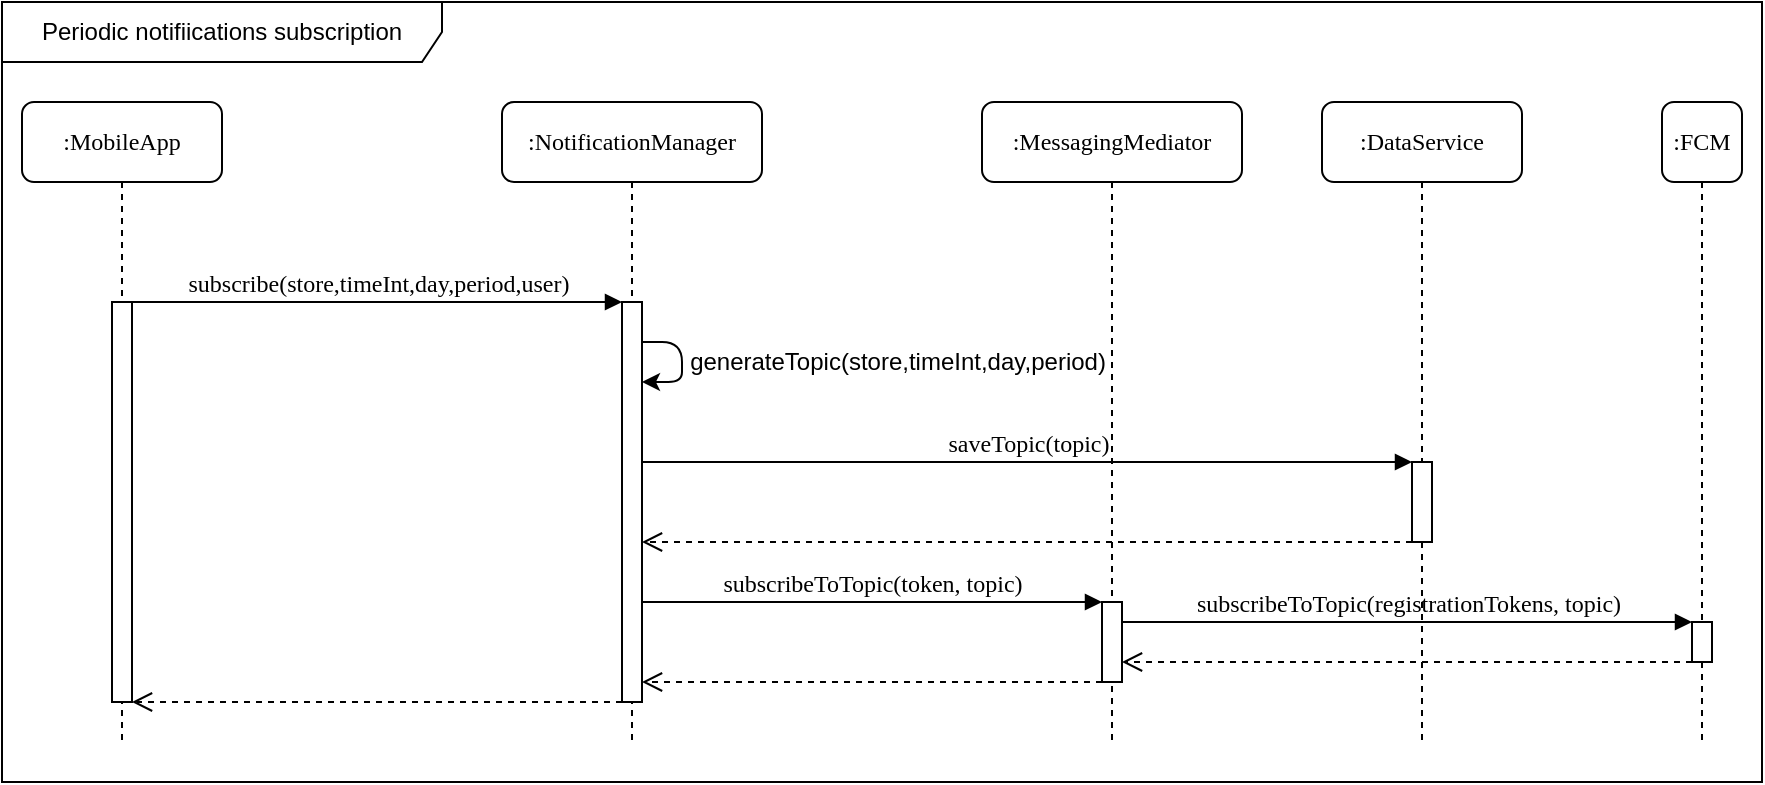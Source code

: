 <mxfile version="14.1.8" type="device"><diagram name="Page-1" id="13e1069c-82ec-6db2-03f1-153e76fe0fe0"><mxGraphModel dx="1024" dy="592" grid="1" gridSize="10" guides="1" tooltips="1" connect="1" arrows="1" fold="1" page="1" pageScale="1" pageWidth="1100" pageHeight="850" background="#ffffff" math="0" shadow="0"><root><mxCell id="0"/><mxCell id="1" parent="0"/><mxCell id="Jz96WkRcGR70UbIDMXAv-1" value="Periodic notifiications subscription" style="shape=umlFrame;whiteSpace=wrap;html=1;fillColor=#FFFFFF;width=220;height=30;" parent="1" vertex="1"><mxGeometry x="70" y="30" width="880" height="390" as="geometry"/></mxCell><mxCell id="7baba1c4bc27f4b0-2" value=":NotificationManager" style="shape=umlLifeline;perimeter=lifelinePerimeter;whiteSpace=wrap;html=1;container=1;collapsible=0;recursiveResize=0;outlineConnect=0;rounded=1;shadow=0;comic=0;labelBackgroundColor=none;strokeWidth=1;fontFamily=Verdana;fontSize=12;align=center;" parent="1" vertex="1"><mxGeometry x="320" y="80" width="130" height="320" as="geometry"/></mxCell><mxCell id="7baba1c4bc27f4b0-10" value="" style="html=1;points=[];perimeter=orthogonalPerimeter;rounded=0;shadow=0;comic=0;labelBackgroundColor=none;strokeWidth=1;fontFamily=Verdana;fontSize=12;align=center;" parent="7baba1c4bc27f4b0-2" vertex="1"><mxGeometry x="60" y="100" width="10" height="200" as="geometry"/></mxCell><mxCell id="KxOtfF_E5I9-MNnc5Rhr-3" value="" style="endArrow=classic;html=1;" parent="7baba1c4bc27f4b0-2" edge="1"><mxGeometry width="50" height="50" relative="1" as="geometry"><mxPoint x="70" y="120" as="sourcePoint"/><mxPoint x="70" y="140" as="targetPoint"/><Array as="points"><mxPoint x="90" y="120"/><mxPoint x="90" y="140"/></Array></mxGeometry></mxCell><mxCell id="7baba1c4bc27f4b0-3" value=":DataService" style="shape=umlLifeline;perimeter=lifelinePerimeter;whiteSpace=wrap;html=1;container=1;collapsible=0;recursiveResize=0;outlineConnect=0;rounded=1;shadow=0;comic=0;labelBackgroundColor=none;strokeWidth=1;fontFamily=Verdana;fontSize=12;align=center;" parent="1" vertex="1"><mxGeometry x="730" y="80" width="100" height="320" as="geometry"/></mxCell><mxCell id="7baba1c4bc27f4b0-13" value="" style="html=1;points=[];perimeter=orthogonalPerimeter;rounded=0;shadow=0;comic=0;labelBackgroundColor=none;strokeWidth=1;fontFamily=Verdana;fontSize=12;align=center;" parent="7baba1c4bc27f4b0-3" vertex="1"><mxGeometry x="45" y="180" width="10" height="40" as="geometry"/></mxCell><mxCell id="7baba1c4bc27f4b0-8" value=":MobileApp" style="shape=umlLifeline;perimeter=lifelinePerimeter;whiteSpace=wrap;html=1;container=1;collapsible=0;recursiveResize=0;outlineConnect=0;rounded=1;shadow=0;comic=0;labelBackgroundColor=none;strokeWidth=1;fontFamily=Verdana;fontSize=12;align=center;" parent="1" vertex="1"><mxGeometry x="80" y="80" width="100" height="320" as="geometry"/></mxCell><mxCell id="7baba1c4bc27f4b0-9" value="" style="html=1;points=[];perimeter=orthogonalPerimeter;rounded=0;shadow=0;comic=0;labelBackgroundColor=none;strokeWidth=1;fontFamily=Verdana;fontSize=12;align=center;" parent="7baba1c4bc27f4b0-8" vertex="1"><mxGeometry x="45" y="100" width="10" height="200" as="geometry"/></mxCell><mxCell id="7baba1c4bc27f4b0-11" value="subscribe(store,timeInt,day,period,user)" style="html=1;verticalAlign=bottom;endArrow=block;entryX=0;entryY=0;labelBackgroundColor=none;fontFamily=Verdana;fontSize=12;edgeStyle=elbowEdgeStyle;elbow=vertical;" parent="1" source="7baba1c4bc27f4b0-9" target="7baba1c4bc27f4b0-10" edge="1"><mxGeometry relative="1" as="geometry"><mxPoint x="220" y="190" as="sourcePoint"/></mxGeometry></mxCell><mxCell id="KxOtfF_E5I9-MNnc5Rhr-2" value="" style="html=1;verticalAlign=bottom;endArrow=open;dashed=1;endSize=8;" parent="1" source="7baba1c4bc27f4b0-10" target="7baba1c4bc27f4b0-9" edge="1"><mxGeometry relative="1" as="geometry"><mxPoint x="375" y="270" as="sourcePoint"/><mxPoint x="180" y="270" as="targetPoint"/><Array as="points"><mxPoint x="290" y="380"/></Array></mxGeometry></mxCell><mxCell id="7baba1c4bc27f4b0-14" value="saveTopic(topic)" style="html=1;verticalAlign=bottom;endArrow=block;entryX=0;entryY=0;labelBackgroundColor=none;fontFamily=Verdana;fontSize=12;edgeStyle=elbowEdgeStyle;elbow=vertical;" parent="1" target="7baba1c4bc27f4b0-13" edge="1" source="7baba1c4bc27f4b0-10"><mxGeometry relative="1" as="geometry"><mxPoint x="410" y="260.333" as="sourcePoint"/><Array as="points"><mxPoint x="590" y="260"/><mxPoint x="480" y="240"/></Array></mxGeometry></mxCell><mxCell id="KxOtfF_E5I9-MNnc5Rhr-1" value="" style="html=1;verticalAlign=bottom;endArrow=open;dashed=1;endSize=8;" parent="1" source="7baba1c4bc27f4b0-13" edge="1" target="7baba1c4bc27f4b0-10"><mxGeometry relative="1" as="geometry"><mxPoint x="610" y="320" as="sourcePoint"/><mxPoint x="410" y="300" as="targetPoint"/><Array as="points"><mxPoint x="520" y="300"/></Array></mxGeometry></mxCell><mxCell id="KxOtfF_E5I9-MNnc5Rhr-5" value="generateTopic(store,timeInt,day,period)" style="text;html=1;strokeColor=none;fillColor=none;align=center;verticalAlign=middle;whiteSpace=wrap;rounded=0;" parent="1" vertex="1"><mxGeometry x="453" y="200" width="130" height="20" as="geometry"/></mxCell><mxCell id="K3tuylSGXWBu52KGatth-1" value=":FCM" style="shape=umlLifeline;perimeter=lifelinePerimeter;whiteSpace=wrap;html=1;container=1;collapsible=0;recursiveResize=0;outlineConnect=0;rounded=1;shadow=0;comic=0;labelBackgroundColor=none;strokeWidth=1;fontFamily=Verdana;fontSize=12;align=center;" parent="1" vertex="1"><mxGeometry x="900" y="80" width="40" height="320" as="geometry"/></mxCell><mxCell id="K3tuylSGXWBu52KGatth-2" value="" style="html=1;points=[];perimeter=orthogonalPerimeter;rounded=0;shadow=0;comic=0;labelBackgroundColor=none;strokeWidth=1;fontFamily=Verdana;fontSize=12;align=center;" parent="K3tuylSGXWBu52KGatth-1" vertex="1"><mxGeometry x="15" y="260" width="10" height="20" as="geometry"/></mxCell><mxCell id="K3tuylSGXWBu52KGatth-3" value="subscribeToTopic(token, topic)" style="html=1;verticalAlign=bottom;endArrow=block;labelBackgroundColor=none;fontFamily=Verdana;fontSize=12;edgeStyle=elbowEdgeStyle;elbow=vertical;" parent="1" source="7baba1c4bc27f4b0-10" target="2wMZZE-ZuVbVCNoFcmE6-2" edge="1"><mxGeometry relative="1" as="geometry"><mxPoint x="420" y="270.333" as="sourcePoint"/><mxPoint x="695" y="270" as="targetPoint"/><Array as="points"><mxPoint x="430" y="330"/><mxPoint x="613" y="320"/></Array></mxGeometry></mxCell><mxCell id="K3tuylSGXWBu52KGatth-5" value="" style="html=1;verticalAlign=bottom;endArrow=open;dashed=1;endSize=8;" parent="1" source="K3tuylSGXWBu52KGatth-2" target="2wMZZE-ZuVbVCNoFcmE6-2" edge="1"><mxGeometry relative="1" as="geometry"><mxPoint x="695" y="310" as="sourcePoint"/><mxPoint x="420" y="310" as="targetPoint"/><Array as="points"><mxPoint x="730" y="360"/></Array></mxGeometry></mxCell><mxCell id="2wMZZE-ZuVbVCNoFcmE6-1" value=":MessagingMediator" style="shape=umlLifeline;perimeter=lifelinePerimeter;whiteSpace=wrap;html=1;container=1;collapsible=0;recursiveResize=0;outlineConnect=0;rounded=1;shadow=0;comic=0;labelBackgroundColor=none;strokeWidth=1;fontFamily=Verdana;fontSize=12;align=center;" vertex="1" parent="1"><mxGeometry x="560" y="80" width="130" height="320" as="geometry"/></mxCell><mxCell id="2wMZZE-ZuVbVCNoFcmE6-2" value="" style="html=1;points=[];perimeter=orthogonalPerimeter;rounded=0;shadow=0;comic=0;labelBackgroundColor=none;strokeWidth=1;fontFamily=Verdana;fontSize=12;align=center;" vertex="1" parent="2wMZZE-ZuVbVCNoFcmE6-1"><mxGeometry x="60" y="250" width="10" height="40" as="geometry"/></mxCell><mxCell id="2wMZZE-ZuVbVCNoFcmE6-3" value="subscribeToTopic(registrationTokens, topic)" style="html=1;verticalAlign=bottom;endArrow=block;labelBackgroundColor=none;fontFamily=Verdana;fontSize=12;edgeStyle=elbowEdgeStyle;elbow=vertical;" edge="1" parent="1" source="2wMZZE-ZuVbVCNoFcmE6-2" target="K3tuylSGXWBu52KGatth-2"><mxGeometry relative="1" as="geometry"><mxPoint x="420" y="340" as="sourcePoint"/><mxPoint x="700" y="340" as="targetPoint"/><Array as="points"><mxPoint x="760" y="340"/><mxPoint x="740" y="330"/><mxPoint x="623" y="330"/></Array></mxGeometry></mxCell><mxCell id="2wMZZE-ZuVbVCNoFcmE6-4" value="" style="html=1;verticalAlign=bottom;endArrow=open;dashed=1;endSize=8;" edge="1" parent="1" source="2wMZZE-ZuVbVCNoFcmE6-2" target="7baba1c4bc27f4b0-10"><mxGeometry relative="1" as="geometry"><mxPoint x="925" y="370" as="sourcePoint"/><mxPoint x="640" y="370" as="targetPoint"/><Array as="points"><mxPoint x="530" y="370"/></Array></mxGeometry></mxCell></root></mxGraphModel></diagram></mxfile>